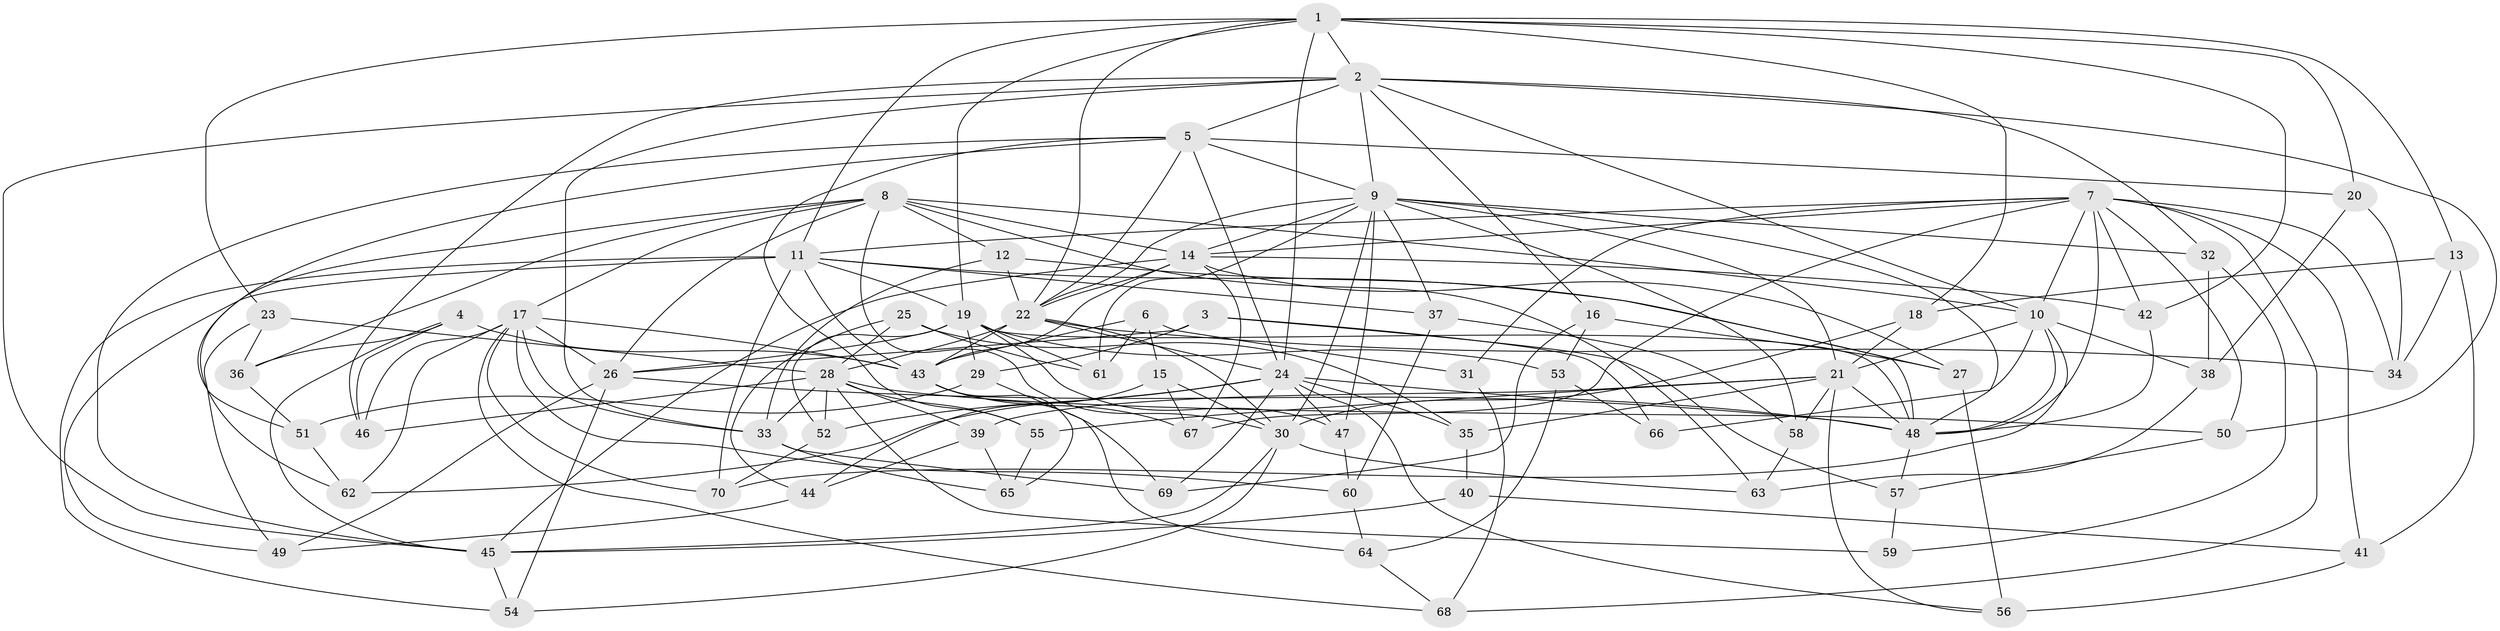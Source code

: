 // original degree distribution, {4: 1.0}
// Generated by graph-tools (version 1.1) at 2025/53/03/04/25 22:53:36]
// undirected, 70 vertices, 191 edges
graph export_dot {
  node [color=gray90,style=filled];
  1;
  2;
  3;
  4;
  5;
  6;
  7;
  8;
  9;
  10;
  11;
  12;
  13;
  14;
  15;
  16;
  17;
  18;
  19;
  20;
  21;
  22;
  23;
  24;
  25;
  26;
  27;
  28;
  29;
  30;
  31;
  32;
  33;
  34;
  35;
  36;
  37;
  38;
  39;
  40;
  41;
  42;
  43;
  44;
  45;
  46;
  47;
  48;
  49;
  50;
  51;
  52;
  53;
  54;
  55;
  56;
  57;
  58;
  59;
  60;
  61;
  62;
  63;
  64;
  65;
  66;
  67;
  68;
  69;
  70;
  1 -- 2 [weight=1.0];
  1 -- 11 [weight=1.0];
  1 -- 13 [weight=1.0];
  1 -- 18 [weight=1.0];
  1 -- 19 [weight=1.0];
  1 -- 20 [weight=1.0];
  1 -- 22 [weight=1.0];
  1 -- 23 [weight=1.0];
  1 -- 24 [weight=1.0];
  1 -- 42 [weight=1.0];
  2 -- 5 [weight=1.0];
  2 -- 9 [weight=1.0];
  2 -- 10 [weight=1.0];
  2 -- 16 [weight=1.0];
  2 -- 32 [weight=1.0];
  2 -- 33 [weight=1.0];
  2 -- 45 [weight=1.0];
  2 -- 46 [weight=1.0];
  2 -- 50 [weight=1.0];
  3 -- 26 [weight=1.0];
  3 -- 29 [weight=1.0];
  3 -- 57 [weight=1.0];
  3 -- 66 [weight=1.0];
  4 -- 36 [weight=1.0];
  4 -- 43 [weight=1.0];
  4 -- 45 [weight=1.0];
  4 -- 46 [weight=1.0];
  5 -- 9 [weight=1.0];
  5 -- 20 [weight=1.0];
  5 -- 22 [weight=1.0];
  5 -- 24 [weight=1.0];
  5 -- 45 [weight=1.0];
  5 -- 51 [weight=1.0];
  5 -- 55 [weight=1.0];
  6 -- 15 [weight=1.0];
  6 -- 31 [weight=1.0];
  6 -- 43 [weight=1.0];
  6 -- 61 [weight=1.0];
  7 -- 10 [weight=1.0];
  7 -- 11 [weight=1.0];
  7 -- 14 [weight=1.0];
  7 -- 31 [weight=2.0];
  7 -- 34 [weight=1.0];
  7 -- 41 [weight=1.0];
  7 -- 42 [weight=1.0];
  7 -- 48 [weight=1.0];
  7 -- 50 [weight=1.0];
  7 -- 67 [weight=1.0];
  7 -- 68 [weight=1.0];
  8 -- 10 [weight=1.0];
  8 -- 12 [weight=1.0];
  8 -- 14 [weight=3.0];
  8 -- 17 [weight=1.0];
  8 -- 26 [weight=2.0];
  8 -- 30 [weight=1.0];
  8 -- 36 [weight=1.0];
  8 -- 62 [weight=1.0];
  8 -- 63 [weight=1.0];
  9 -- 14 [weight=1.0];
  9 -- 21 [weight=1.0];
  9 -- 22 [weight=1.0];
  9 -- 30 [weight=1.0];
  9 -- 32 [weight=1.0];
  9 -- 37 [weight=1.0];
  9 -- 47 [weight=1.0];
  9 -- 48 [weight=1.0];
  9 -- 58 [weight=1.0];
  9 -- 61 [weight=1.0];
  10 -- 21 [weight=2.0];
  10 -- 38 [weight=1.0];
  10 -- 48 [weight=1.0];
  10 -- 66 [weight=2.0];
  10 -- 70 [weight=1.0];
  11 -- 19 [weight=2.0];
  11 -- 27 [weight=1.0];
  11 -- 37 [weight=1.0];
  11 -- 43 [weight=1.0];
  11 -- 49 [weight=1.0];
  11 -- 54 [weight=1.0];
  11 -- 70 [weight=1.0];
  12 -- 22 [weight=1.0];
  12 -- 33 [weight=1.0];
  12 -- 48 [weight=1.0];
  13 -- 18 [weight=1.0];
  13 -- 34 [weight=1.0];
  13 -- 41 [weight=1.0];
  14 -- 22 [weight=2.0];
  14 -- 27 [weight=1.0];
  14 -- 42 [weight=1.0];
  14 -- 43 [weight=1.0];
  14 -- 45 [weight=1.0];
  14 -- 67 [weight=1.0];
  15 -- 30 [weight=1.0];
  15 -- 44 [weight=1.0];
  15 -- 67 [weight=1.0];
  16 -- 27 [weight=1.0];
  16 -- 53 [weight=1.0];
  16 -- 69 [weight=1.0];
  17 -- 26 [weight=1.0];
  17 -- 33 [weight=2.0];
  17 -- 43 [weight=1.0];
  17 -- 46 [weight=1.0];
  17 -- 60 [weight=1.0];
  17 -- 62 [weight=1.0];
  17 -- 68 [weight=1.0];
  17 -- 70 [weight=1.0];
  18 -- 21 [weight=1.0];
  18 -- 30 [weight=1.0];
  19 -- 26 [weight=1.0];
  19 -- 29 [weight=1.0];
  19 -- 47 [weight=1.0];
  19 -- 48 [weight=1.0];
  19 -- 52 [weight=1.0];
  19 -- 53 [weight=1.0];
  19 -- 61 [weight=1.0];
  20 -- 34 [weight=1.0];
  20 -- 38 [weight=1.0];
  21 -- 35 [weight=1.0];
  21 -- 39 [weight=1.0];
  21 -- 48 [weight=1.0];
  21 -- 55 [weight=1.0];
  21 -- 56 [weight=1.0];
  21 -- 58 [weight=1.0];
  22 -- 24 [weight=1.0];
  22 -- 28 [weight=1.0];
  22 -- 30 [weight=1.0];
  22 -- 34 [weight=1.0];
  22 -- 43 [weight=2.0];
  23 -- 28 [weight=1.0];
  23 -- 36 [weight=1.0];
  23 -- 49 [weight=1.0];
  24 -- 35 [weight=1.0];
  24 -- 47 [weight=1.0];
  24 -- 48 [weight=1.0];
  24 -- 52 [weight=1.0];
  24 -- 56 [weight=1.0];
  24 -- 62 [weight=1.0];
  24 -- 69 [weight=1.0];
  25 -- 28 [weight=1.0];
  25 -- 35 [weight=1.0];
  25 -- 44 [weight=1.0];
  25 -- 61 [weight=1.0];
  26 -- 48 [weight=1.0];
  26 -- 49 [weight=1.0];
  26 -- 54 [weight=1.0];
  27 -- 56 [weight=1.0];
  28 -- 33 [weight=2.0];
  28 -- 39 [weight=1.0];
  28 -- 46 [weight=1.0];
  28 -- 50 [weight=1.0];
  28 -- 52 [weight=1.0];
  28 -- 55 [weight=1.0];
  28 -- 59 [weight=2.0];
  29 -- 51 [weight=1.0];
  29 -- 64 [weight=1.0];
  30 -- 45 [weight=1.0];
  30 -- 54 [weight=1.0];
  30 -- 63 [weight=1.0];
  31 -- 68 [weight=1.0];
  32 -- 38 [weight=1.0];
  32 -- 59 [weight=1.0];
  33 -- 65 [weight=1.0];
  33 -- 69 [weight=1.0];
  35 -- 40 [weight=1.0];
  36 -- 51 [weight=1.0];
  37 -- 58 [weight=1.0];
  37 -- 60 [weight=1.0];
  38 -- 63 [weight=1.0];
  39 -- 44 [weight=1.0];
  39 -- 65 [weight=1.0];
  40 -- 41 [weight=1.0];
  40 -- 45 [weight=2.0];
  41 -- 56 [weight=1.0];
  42 -- 48 [weight=1.0];
  43 -- 65 [weight=1.0];
  43 -- 67 [weight=1.0];
  43 -- 69 [weight=1.0];
  44 -- 49 [weight=1.0];
  45 -- 54 [weight=1.0];
  47 -- 60 [weight=1.0];
  48 -- 57 [weight=1.0];
  50 -- 57 [weight=1.0];
  51 -- 62 [weight=1.0];
  52 -- 70 [weight=1.0];
  53 -- 64 [weight=1.0];
  53 -- 66 [weight=1.0];
  55 -- 65 [weight=1.0];
  57 -- 59 [weight=1.0];
  58 -- 63 [weight=1.0];
  60 -- 64 [weight=1.0];
  64 -- 68 [weight=1.0];
}
